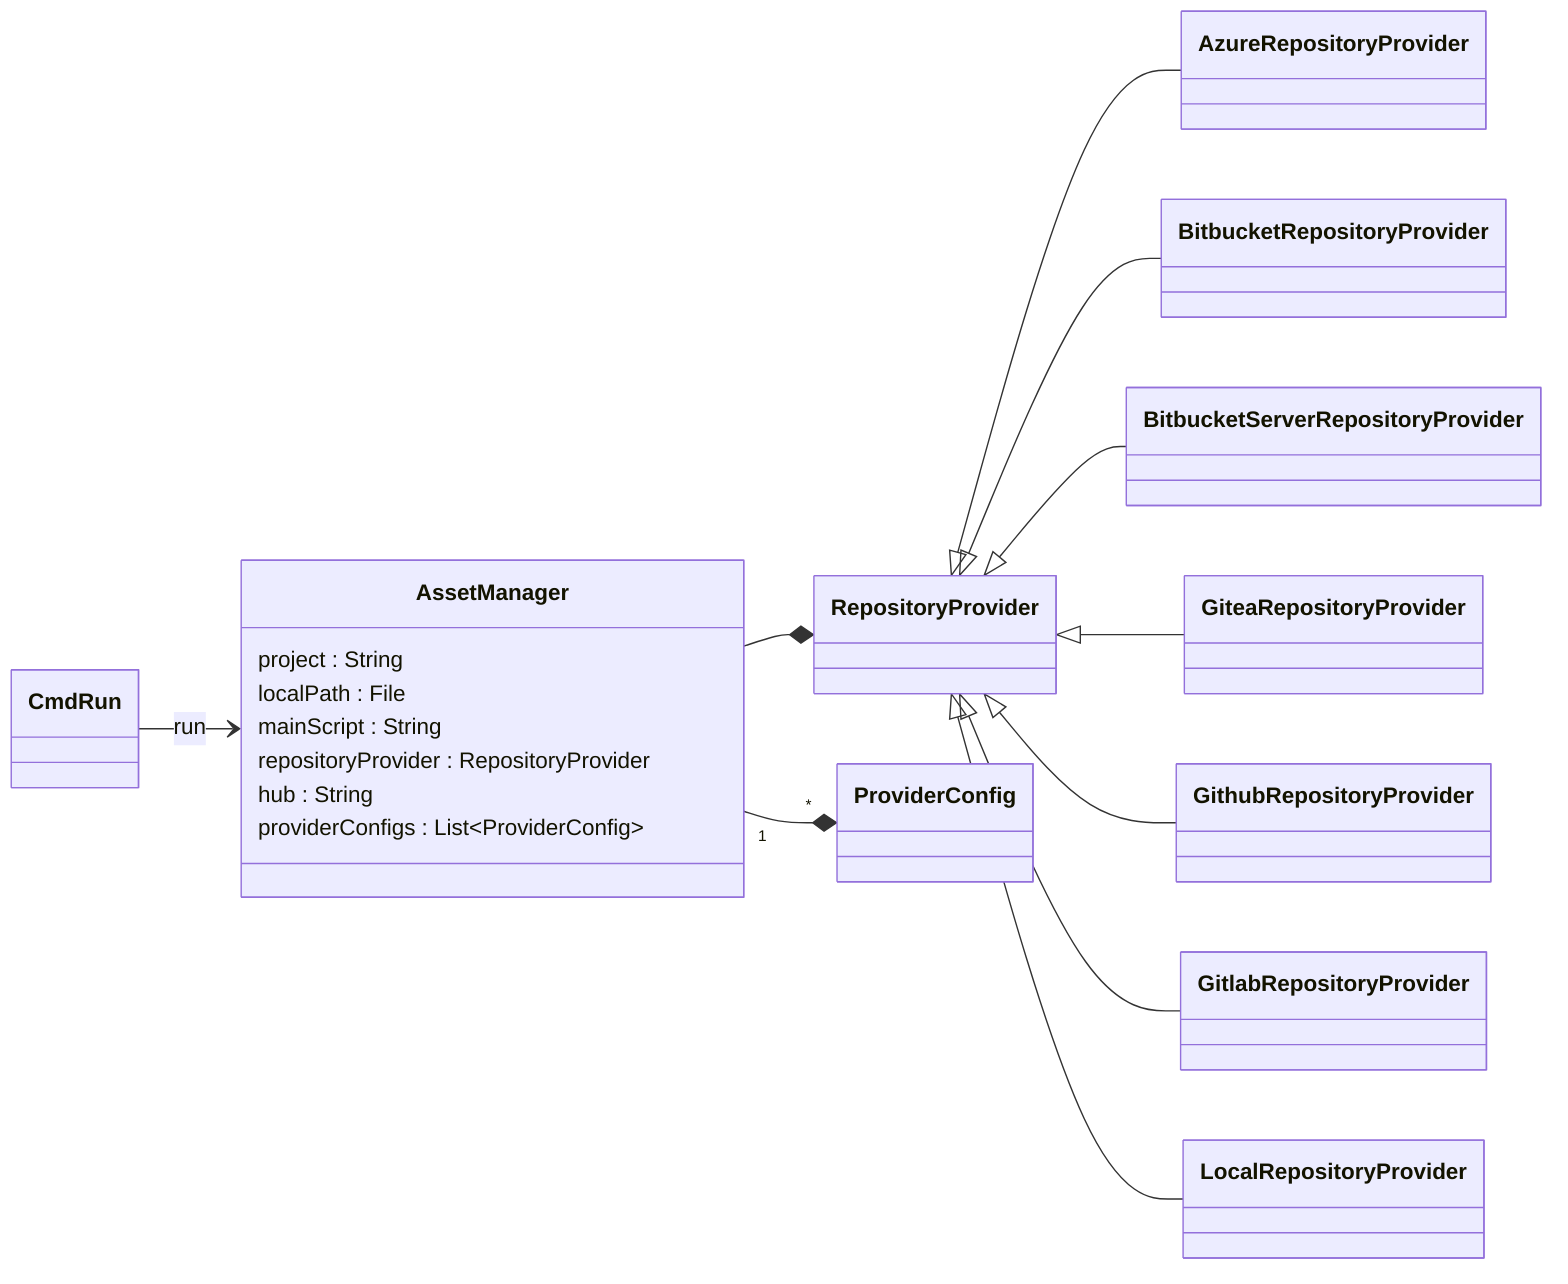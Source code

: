 classDiagram
    %%
    %% nextflow.scm
    %%
    direction LR

    CmdRun --> AssetManager : run

    class AssetManager {
        project : String
        localPath : File
        mainScript : String
        repositoryProvider : RepositoryProvider
        hub : String
        providerConfigs : List~ProviderConfig~
    }
    AssetManager --* RepositoryProvider
    AssetManager "1" --* "*" ProviderConfig

    RepositoryProvider <|-- AzureRepositoryProvider
    RepositoryProvider <|-- BitbucketRepositoryProvider
    RepositoryProvider <|-- BitbucketServerRepositoryProvider
    RepositoryProvider <|-- GiteaRepositoryProvider
    RepositoryProvider <|-- GithubRepositoryProvider
    RepositoryProvider <|-- GitlabRepositoryProvider
    RepositoryProvider <|-- LocalRepositoryProvider